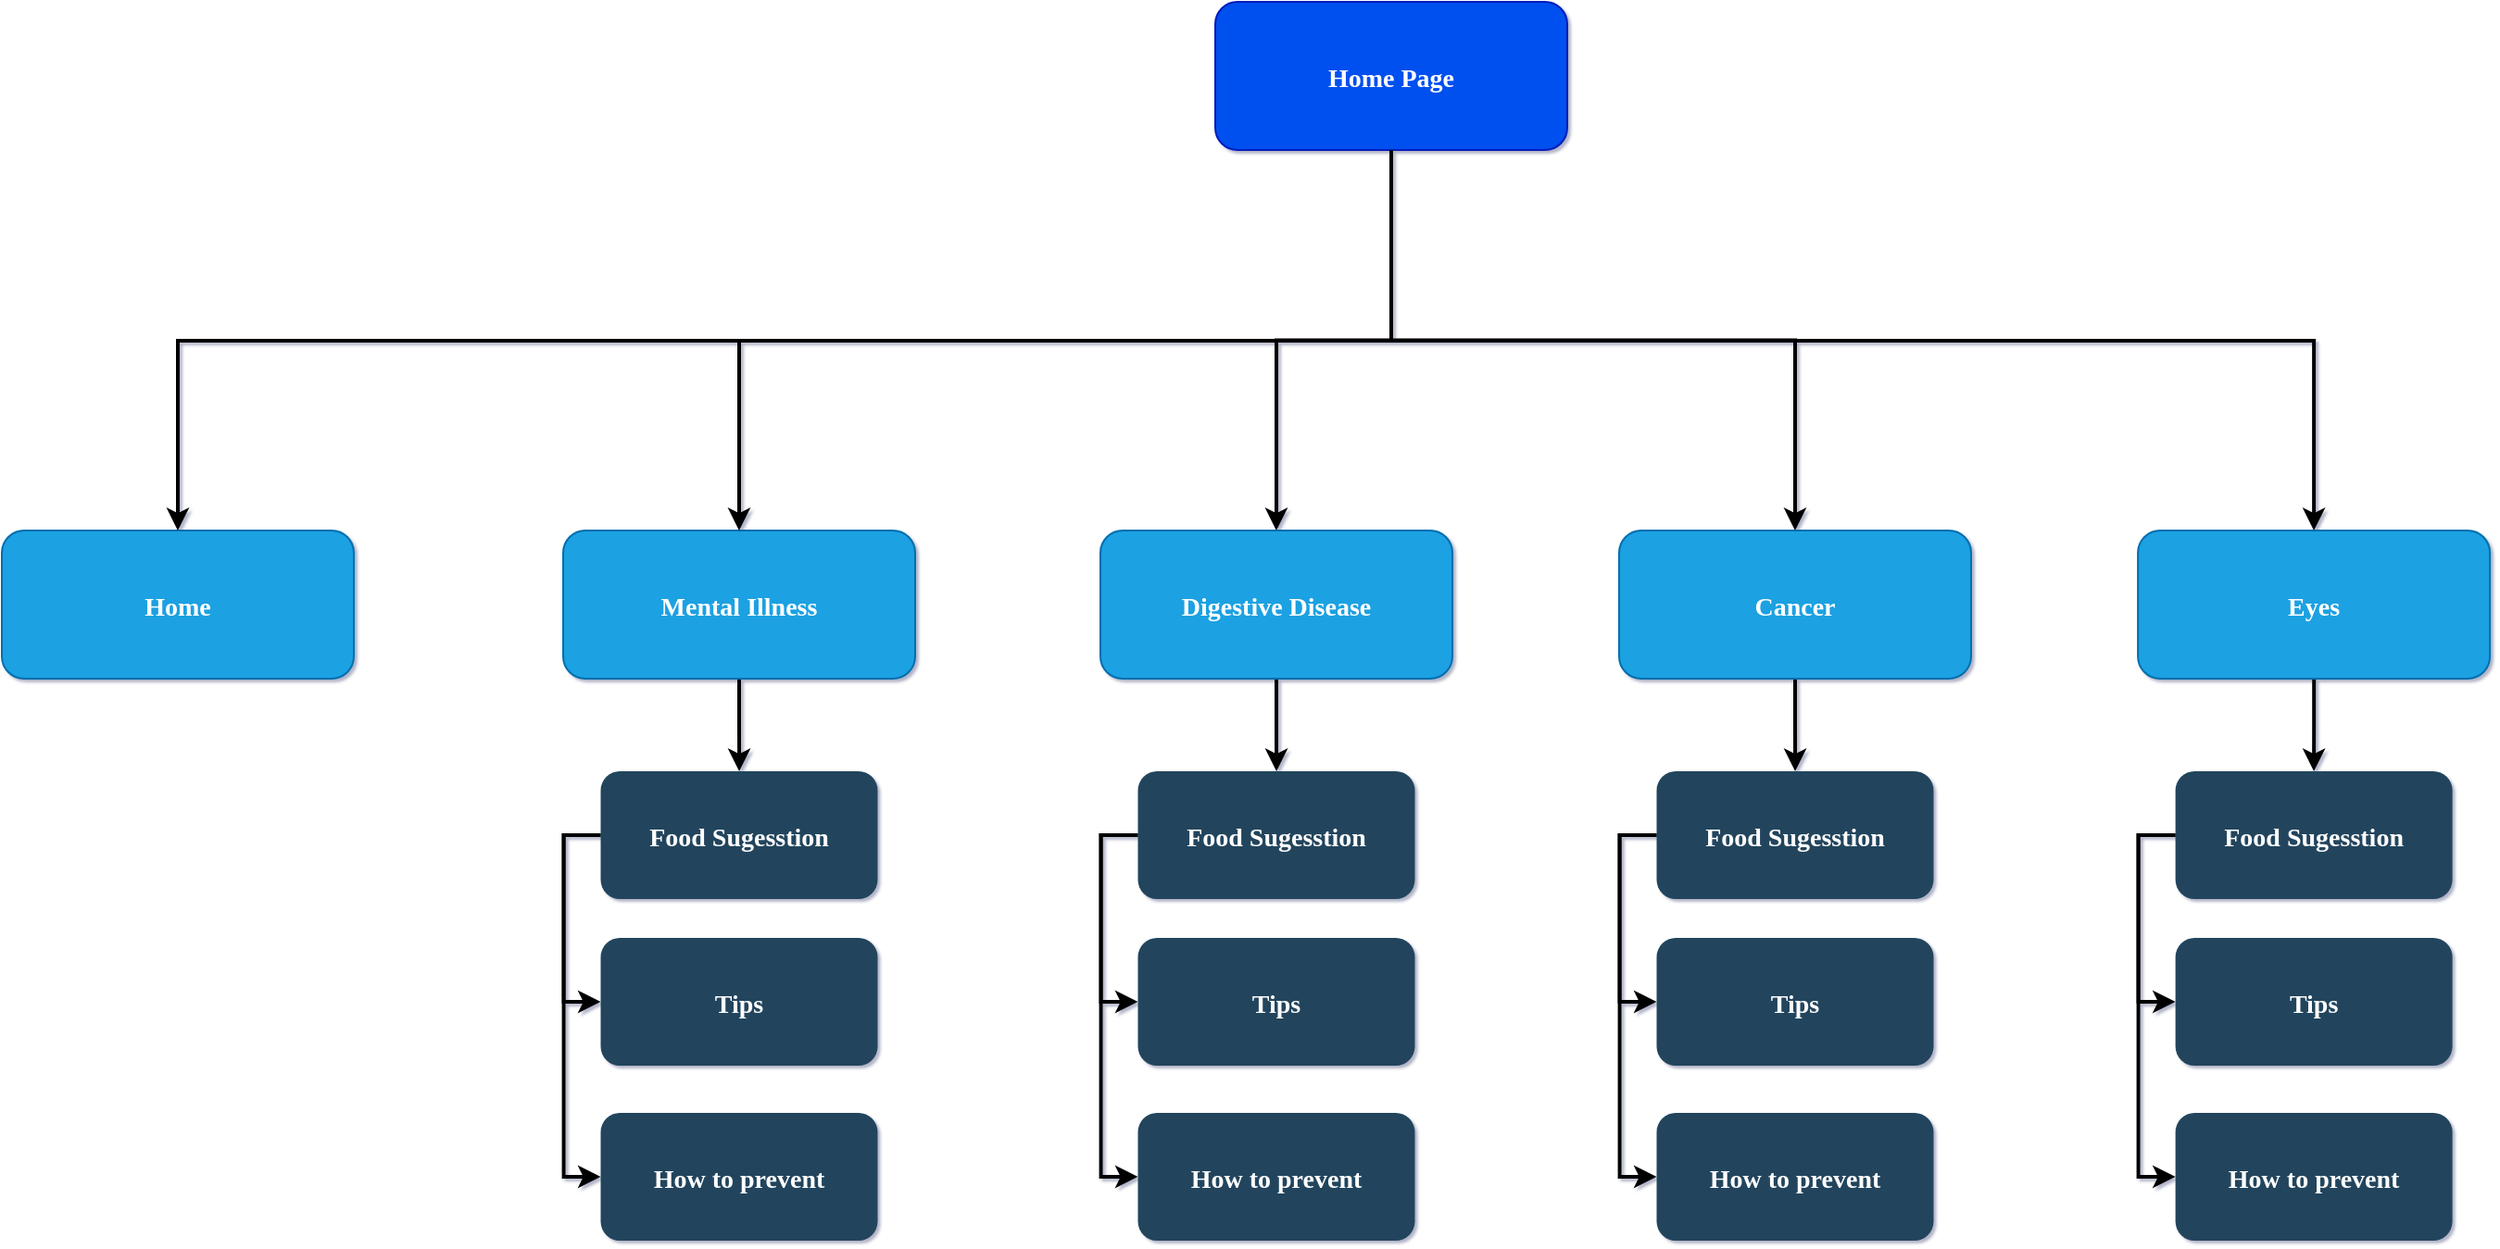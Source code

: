 <mxfile version="12.5.0" type="github">
  <diagram name="Page-1" id="2c0d36ab-eaac-3732-788b-9136903baeff">
    <mxGraphModel dx="3153" dy="2207" grid="1" gridSize="10" guides="1" tooltips="1" connect="1" arrows="1" fold="1" page="0" pageScale="1.5" pageWidth="1169" pageHeight="827" background="#ffffff" math="0" shadow="1">
      <root>
        <mxCell id="0"/>
        <mxCell id="1" parent="0"/>
        <mxCell id="Pa9P1ApitiFwKp5U-Dm3-160" style="edgeStyle=orthogonalEdgeStyle;rounded=0;orthogonalLoop=1;jettySize=auto;html=1;exitX=0.5;exitY=1;exitDx=0;exitDy=0;entryX=0.5;entryY=0;entryDx=0;entryDy=0;strokeWidth=2;" edge="1" parent="1" source="2" target="Pa9P1ApitiFwKp5U-Dm3-153">
          <mxGeometry relative="1" as="geometry"/>
        </mxCell>
        <mxCell id="Pa9P1ApitiFwKp5U-Dm3-175" style="edgeStyle=orthogonalEdgeStyle;rounded=0;orthogonalLoop=1;jettySize=auto;html=1;exitX=0.5;exitY=1;exitDx=0;exitDy=0;entryX=0.5;entryY=0;entryDx=0;entryDy=0;strokeWidth=2;" edge="1" parent="1" source="2" target="Pa9P1ApitiFwKp5U-Dm3-162">
          <mxGeometry relative="1" as="geometry"/>
        </mxCell>
        <mxCell id="2" value="Home Page" style="rounded=1;fillColor=#0050ef;strokeColor=#001DBC;fontStyle=1;fontFamily=Tahoma;fontSize=14;glass=0;fontColor=#ffffff;" parent="1" vertex="1">
          <mxGeometry x="762" y="50" width="190" height="80" as="geometry"/>
        </mxCell>
        <mxCell id="9" value="" style="edgeStyle=elbowEdgeStyle;elbow=vertical;strokeWidth=2;rounded=0;entryX=0.5;entryY=0;entryDx=0;entryDy=0;" parent="1" source="2" target="Pa9P1ApitiFwKp5U-Dm3-169" edge="1">
          <mxGeometry x="337" y="215.5" width="100" height="100" as="geometry">
            <mxPoint x="337" y="315.5" as="sourcePoint"/>
            <mxPoint x="1457" y="335.5" as="targetPoint"/>
          </mxGeometry>
        </mxCell>
        <mxCell id="Pa9P1ApitiFwKp5U-Dm3-143" value="" style="edgeStyle=orthogonalEdgeStyle;rounded=0;orthogonalLoop=1;jettySize=auto;html=1;strokeWidth=2;" edge="1" parent="1" source="12" target="29">
          <mxGeometry relative="1" as="geometry"/>
        </mxCell>
        <mxCell id="12" value="Mental Illness" style="rounded=1;fillColor=#1ba1e2;strokeColor=#006EAF;fontColor=#ffffff;fontStyle=1;fontFamily=Tahoma;fontSize=14" parent="1" vertex="1">
          <mxGeometry x="410.0" y="335.5" width="190" height="80" as="geometry"/>
        </mxCell>
        <mxCell id="13" value="Home" style="rounded=1;fillColor=#1ba1e2;strokeColor=#006EAF;fontColor=#ffffff;fontStyle=1;fontFamily=Tahoma;fontSize=14" parent="1" vertex="1">
          <mxGeometry x="107" y="335.5" width="190" height="80" as="geometry"/>
        </mxCell>
        <mxCell id="Pa9P1ApitiFwKp5U-Dm3-148" style="edgeStyle=orthogonalEdgeStyle;rounded=0;orthogonalLoop=1;jettySize=auto;html=1;exitX=0;exitY=0.5;exitDx=0;exitDy=0;entryX=0;entryY=0.5;entryDx=0;entryDy=0;strokeWidth=2;" edge="1" parent="1" source="29" target="Pa9P1ApitiFwKp5U-Dm3-124">
          <mxGeometry relative="1" as="geometry"/>
        </mxCell>
        <mxCell id="Pa9P1ApitiFwKp5U-Dm3-151" style="edgeStyle=orthogonalEdgeStyle;rounded=0;orthogonalLoop=1;jettySize=auto;html=1;exitX=0;exitY=0.5;exitDx=0;exitDy=0;entryX=0;entryY=0.5;entryDx=0;entryDy=0;strokeWidth=2;" edge="1" parent="1" source="29" target="Pa9P1ApitiFwKp5U-Dm3-125">
          <mxGeometry relative="1" as="geometry"/>
        </mxCell>
        <mxCell id="29" value="Food Sugesstion" style="rounded=1;fillColor=#23445D;gradientColor=none;strokeColor=none;fontColor=#FFFFFF;fontStyle=1;fontFamily=Tahoma;fontSize=14;glass=0;shadow=0;" parent="1" vertex="1">
          <mxGeometry x="430.25" y="465.5" width="149.5" height="69" as="geometry"/>
        </mxCell>
        <mxCell id="59" value="" style="edgeStyle=elbowEdgeStyle;elbow=vertical;strokeWidth=2;rounded=0" parent="1" source="2" target="12" edge="1">
          <mxGeometry x="347" y="225.5" width="100" height="100" as="geometry">
            <mxPoint x="862.0" y="275.5" as="sourcePoint"/>
            <mxPoint x="1467.0" y="345.5" as="targetPoint"/>
          </mxGeometry>
        </mxCell>
        <mxCell id="61" value="" style="edgeStyle=elbowEdgeStyle;elbow=vertical;strokeWidth=2;rounded=0" parent="1" source="2" target="13" edge="1">
          <mxGeometry x="-23" y="135.5" width="100" height="100" as="geometry">
            <mxPoint x="-23" y="235.5" as="sourcePoint"/>
            <mxPoint x="77" y="135.5" as="targetPoint"/>
          </mxGeometry>
        </mxCell>
        <mxCell id="Pa9P1ApitiFwKp5U-Dm3-124" value="How to prevent" style="rounded=1;fillColor=#23445D;gradientColor=none;strokeColor=none;fontColor=#FFFFFF;fontStyle=1;fontFamily=Tahoma;fontSize=14;glass=0;shadow=0;" vertex="1" parent="1">
          <mxGeometry x="430.25" y="650" width="149.5" height="69" as="geometry"/>
        </mxCell>
        <mxCell id="Pa9P1ApitiFwKp5U-Dm3-125" value="Tips" style="rounded=1;fillColor=#23445D;gradientColor=none;strokeColor=none;fontColor=#FFFFFF;fontStyle=1;fontFamily=Tahoma;fontSize=14;glass=0;shadow=0;" vertex="1" parent="1">
          <mxGeometry x="430.25" y="555.5" width="149.5" height="69" as="geometry"/>
        </mxCell>
        <mxCell id="Pa9P1ApitiFwKp5U-Dm3-152" value="" style="edgeStyle=orthogonalEdgeStyle;rounded=0;orthogonalLoop=1;jettySize=auto;html=1;strokeWidth=2;" edge="1" source="Pa9P1ApitiFwKp5U-Dm3-153" target="Pa9P1ApitiFwKp5U-Dm3-156" parent="1">
          <mxGeometry relative="1" as="geometry"/>
        </mxCell>
        <mxCell id="Pa9P1ApitiFwKp5U-Dm3-153" value="Digestive Disease" style="rounded=1;fillColor=#1ba1e2;strokeColor=#006EAF;fontColor=#ffffff;fontStyle=1;fontFamily=Tahoma;fontSize=14" vertex="1" parent="1">
          <mxGeometry x="700.0" y="335.5" width="190" height="80" as="geometry"/>
        </mxCell>
        <mxCell id="Pa9P1ApitiFwKp5U-Dm3-154" style="edgeStyle=orthogonalEdgeStyle;rounded=0;orthogonalLoop=1;jettySize=auto;html=1;exitX=0;exitY=0.5;exitDx=0;exitDy=0;entryX=0;entryY=0.5;entryDx=0;entryDy=0;strokeWidth=2;" edge="1" source="Pa9P1ApitiFwKp5U-Dm3-156" target="Pa9P1ApitiFwKp5U-Dm3-157" parent="1">
          <mxGeometry relative="1" as="geometry"/>
        </mxCell>
        <mxCell id="Pa9P1ApitiFwKp5U-Dm3-155" style="edgeStyle=orthogonalEdgeStyle;rounded=0;orthogonalLoop=1;jettySize=auto;html=1;exitX=0;exitY=0.5;exitDx=0;exitDy=0;entryX=0;entryY=0.5;entryDx=0;entryDy=0;strokeWidth=2;" edge="1" source="Pa9P1ApitiFwKp5U-Dm3-156" target="Pa9P1ApitiFwKp5U-Dm3-158" parent="1">
          <mxGeometry relative="1" as="geometry"/>
        </mxCell>
        <mxCell id="Pa9P1ApitiFwKp5U-Dm3-156" value="Food Sugesstion" style="rounded=1;fillColor=#23445D;gradientColor=none;strokeColor=none;fontColor=#FFFFFF;fontStyle=1;fontFamily=Tahoma;fontSize=14;glass=0;shadow=0;" vertex="1" parent="1">
          <mxGeometry x="720.25" y="465.5" width="149.5" height="69" as="geometry"/>
        </mxCell>
        <mxCell id="Pa9P1ApitiFwKp5U-Dm3-157" value="How to prevent" style="rounded=1;fillColor=#23445D;gradientColor=none;strokeColor=none;fontColor=#FFFFFF;fontStyle=1;fontFamily=Tahoma;fontSize=14;glass=0;shadow=0;" vertex="1" parent="1">
          <mxGeometry x="720.25" y="650" width="149.5" height="69" as="geometry"/>
        </mxCell>
        <mxCell id="Pa9P1ApitiFwKp5U-Dm3-158" value="Tips" style="rounded=1;fillColor=#23445D;gradientColor=none;strokeColor=none;fontColor=#FFFFFF;fontStyle=1;fontFamily=Tahoma;fontSize=14;glass=0;shadow=0;" vertex="1" parent="1">
          <mxGeometry x="720.25" y="555.5" width="149.5" height="69" as="geometry"/>
        </mxCell>
        <mxCell id="Pa9P1ApitiFwKp5U-Dm3-161" value="" style="edgeStyle=orthogonalEdgeStyle;rounded=0;orthogonalLoop=1;jettySize=auto;html=1;strokeWidth=2;" edge="1" source="Pa9P1ApitiFwKp5U-Dm3-162" target="Pa9P1ApitiFwKp5U-Dm3-165" parent="1">
          <mxGeometry relative="1" as="geometry"/>
        </mxCell>
        <mxCell id="Pa9P1ApitiFwKp5U-Dm3-162" value="Cancer" style="rounded=1;fillColor=#1ba1e2;strokeColor=#006EAF;fontColor=#ffffff;fontStyle=1;fontFamily=Tahoma;fontSize=14" vertex="1" parent="1">
          <mxGeometry x="980" y="335.5" width="190" height="80" as="geometry"/>
        </mxCell>
        <mxCell id="Pa9P1ApitiFwKp5U-Dm3-163" style="edgeStyle=orthogonalEdgeStyle;rounded=0;orthogonalLoop=1;jettySize=auto;html=1;exitX=0;exitY=0.5;exitDx=0;exitDy=0;entryX=0;entryY=0.5;entryDx=0;entryDy=0;strokeWidth=2;" edge="1" source="Pa9P1ApitiFwKp5U-Dm3-165" target="Pa9P1ApitiFwKp5U-Dm3-166" parent="1">
          <mxGeometry relative="1" as="geometry"/>
        </mxCell>
        <mxCell id="Pa9P1ApitiFwKp5U-Dm3-164" style="edgeStyle=orthogonalEdgeStyle;rounded=0;orthogonalLoop=1;jettySize=auto;html=1;exitX=0;exitY=0.5;exitDx=0;exitDy=0;entryX=0;entryY=0.5;entryDx=0;entryDy=0;strokeWidth=2;" edge="1" source="Pa9P1ApitiFwKp5U-Dm3-165" target="Pa9P1ApitiFwKp5U-Dm3-167" parent="1">
          <mxGeometry relative="1" as="geometry"/>
        </mxCell>
        <mxCell id="Pa9P1ApitiFwKp5U-Dm3-165" value="Food Sugesstion" style="rounded=1;fillColor=#23445D;gradientColor=none;strokeColor=none;fontColor=#FFFFFF;fontStyle=1;fontFamily=Tahoma;fontSize=14;glass=0;shadow=0;" vertex="1" parent="1">
          <mxGeometry x="1000.25" y="465.5" width="149.5" height="69" as="geometry"/>
        </mxCell>
        <mxCell id="Pa9P1ApitiFwKp5U-Dm3-166" value="How to prevent" style="rounded=1;fillColor=#23445D;gradientColor=none;strokeColor=none;fontColor=#FFFFFF;fontStyle=1;fontFamily=Tahoma;fontSize=14;glass=0;shadow=0;" vertex="1" parent="1">
          <mxGeometry x="1000.25" y="650" width="149.5" height="69" as="geometry"/>
        </mxCell>
        <mxCell id="Pa9P1ApitiFwKp5U-Dm3-167" value="Tips" style="rounded=1;fillColor=#23445D;gradientColor=none;strokeColor=none;fontColor=#FFFFFF;fontStyle=1;fontFamily=Tahoma;fontSize=14;glass=0;shadow=0;" vertex="1" parent="1">
          <mxGeometry x="1000.25" y="555.5" width="149.5" height="69" as="geometry"/>
        </mxCell>
        <mxCell id="Pa9P1ApitiFwKp5U-Dm3-168" value="" style="edgeStyle=orthogonalEdgeStyle;rounded=0;orthogonalLoop=1;jettySize=auto;html=1;strokeWidth=2;" edge="1" source="Pa9P1ApitiFwKp5U-Dm3-169" target="Pa9P1ApitiFwKp5U-Dm3-172" parent="1">
          <mxGeometry relative="1" as="geometry"/>
        </mxCell>
        <mxCell id="Pa9P1ApitiFwKp5U-Dm3-169" value="Eyes" style="rounded=1;fillColor=#1ba1e2;strokeColor=#006EAF;fontColor=#ffffff;fontStyle=1;fontFamily=Tahoma;fontSize=14" vertex="1" parent="1">
          <mxGeometry x="1260.06" y="335.5" width="190" height="80" as="geometry"/>
        </mxCell>
        <mxCell id="Pa9P1ApitiFwKp5U-Dm3-170" style="edgeStyle=orthogonalEdgeStyle;rounded=0;orthogonalLoop=1;jettySize=auto;html=1;exitX=0;exitY=0.5;exitDx=0;exitDy=0;entryX=0;entryY=0.5;entryDx=0;entryDy=0;strokeWidth=2;" edge="1" source="Pa9P1ApitiFwKp5U-Dm3-172" target="Pa9P1ApitiFwKp5U-Dm3-173" parent="1">
          <mxGeometry relative="1" as="geometry"/>
        </mxCell>
        <mxCell id="Pa9P1ApitiFwKp5U-Dm3-171" style="edgeStyle=orthogonalEdgeStyle;rounded=0;orthogonalLoop=1;jettySize=auto;html=1;exitX=0;exitY=0.5;exitDx=0;exitDy=0;entryX=0;entryY=0.5;entryDx=0;entryDy=0;strokeWidth=2;" edge="1" source="Pa9P1ApitiFwKp5U-Dm3-172" target="Pa9P1ApitiFwKp5U-Dm3-174" parent="1">
          <mxGeometry relative="1" as="geometry"/>
        </mxCell>
        <mxCell id="Pa9P1ApitiFwKp5U-Dm3-172" value="Food Sugesstion" style="rounded=1;fillColor=#23445D;gradientColor=none;strokeColor=none;fontColor=#FFFFFF;fontStyle=1;fontFamily=Tahoma;fontSize=14;glass=0;shadow=0;" vertex="1" parent="1">
          <mxGeometry x="1280.31" y="465.5" width="149.5" height="69" as="geometry"/>
        </mxCell>
        <mxCell id="Pa9P1ApitiFwKp5U-Dm3-173" value="How to prevent" style="rounded=1;fillColor=#23445D;gradientColor=none;strokeColor=none;fontColor=#FFFFFF;fontStyle=1;fontFamily=Tahoma;fontSize=14;glass=0;shadow=0;" vertex="1" parent="1">
          <mxGeometry x="1280.31" y="650" width="149.5" height="69" as="geometry"/>
        </mxCell>
        <mxCell id="Pa9P1ApitiFwKp5U-Dm3-174" value="Tips" style="rounded=1;fillColor=#23445D;gradientColor=none;strokeColor=none;fontColor=#FFFFFF;fontStyle=1;fontFamily=Tahoma;fontSize=14;glass=0;shadow=0;" vertex="1" parent="1">
          <mxGeometry x="1280.31" y="555.5" width="149.5" height="69" as="geometry"/>
        </mxCell>
      </root>
    </mxGraphModel>
  </diagram>
</mxfile>
